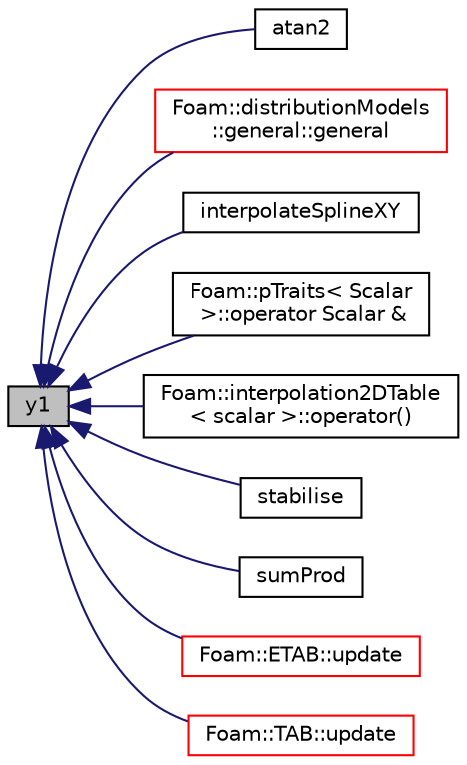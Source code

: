 digraph "y1"
{
  bgcolor="transparent";
  edge [fontname="Helvetica",fontsize="10",labelfontname="Helvetica",labelfontsize="10"];
  node [fontname="Helvetica",fontsize="10",shape=record];
  rankdir="LR";
  Node43134 [label="y1",height=0.2,width=0.4,color="black", fillcolor="grey75", style="filled", fontcolor="black"];
  Node43134 -> Node43135 [dir="back",color="midnightblue",fontsize="10",style="solid",fontname="Helvetica"];
  Node43135 [label="atan2",height=0.2,width=0.4,color="black",URL="$a21851.html#ac4f658d3f23292db85ec6b618e5976e0"];
  Node43134 -> Node43136 [dir="back",color="midnightblue",fontsize="10",style="solid",fontname="Helvetica"];
  Node43136 [label="Foam::distributionModels\l::general::general",height=0.2,width=0.4,color="red",URL="$a24777.html#a11b13bf35967676623bc465725ff24d2",tooltip="Construct from components. "];
  Node43134 -> Node43138 [dir="back",color="midnightblue",fontsize="10",style="solid",fontname="Helvetica"];
  Node43138 [label="interpolateSplineXY",height=0.2,width=0.4,color="black",URL="$a21851.html#aa393e7bdf1e889b32e8903246ef98ddb"];
  Node43134 -> Node43139 [dir="back",color="midnightblue",fontsize="10",style="solid",fontname="Helvetica"];
  Node43139 [label="Foam::pTraits\< Scalar\l \>::operator Scalar &",height=0.2,width=0.4,color="black",URL="$a29397.html#a0af7134e97f27beb8d48f39b4867447b",tooltip="Access to the Scalar value. "];
  Node43134 -> Node43140 [dir="back",color="midnightblue",fontsize="10",style="solid",fontname="Helvetica"];
  Node43140 [label="Foam::interpolation2DTable\l\< scalar \>::operator()",height=0.2,width=0.4,color="black",URL="$a27841.html#a3e3e8cab804085db7ef9b0b19f904906",tooltip="Return an interpolated value. "];
  Node43134 -> Node43141 [dir="back",color="midnightblue",fontsize="10",style="solid",fontname="Helvetica"];
  Node43141 [label="stabilise",height=0.2,width=0.4,color="black",URL="$a21851.html#a5256ed0d7ec24b1876ba90c6ff1f8727"];
  Node43134 -> Node43142 [dir="back",color="midnightblue",fontsize="10",style="solid",fontname="Helvetica"];
  Node43142 [label="sumProd",height=0.2,width=0.4,color="black",URL="$a21851.html#a5b480f6156c25bef4de87d86094e87ea"];
  Node43134 -> Node43143 [dir="back",color="midnightblue",fontsize="10",style="solid",fontname="Helvetica"];
  Node43143 [label="Foam::ETAB::update",height=0.2,width=0.4,color="red",URL="$a25689.html#af86a08f997bc779309ec7d00e914e292",tooltip="Update the parcel properties. "];
  Node43134 -> Node43146 [dir="back",color="midnightblue",fontsize="10",style="solid",fontname="Helvetica"];
  Node43146 [label="Foam::TAB::update",height=0.2,width=0.4,color="red",URL="$a25713.html#af86a08f997bc779309ec7d00e914e292",tooltip="Update the parcel diameter. "];
}
